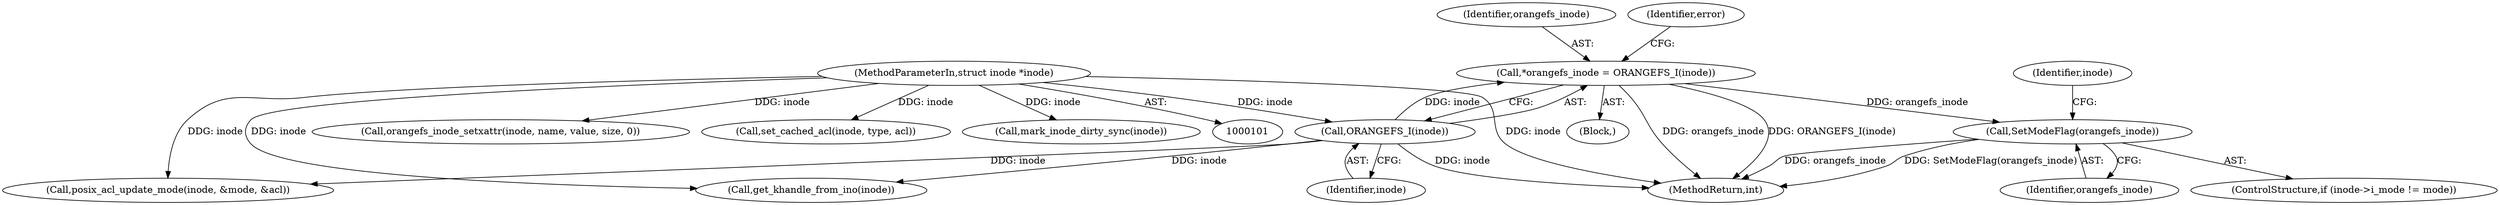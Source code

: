 digraph "0_linux_073931017b49d9458aa351605b43a7e34598caef_10@pointer" {
"1000107" [label="(Call,*orangefs_inode = ORANGEFS_I(inode))"];
"1000109" [label="(Call,ORANGEFS_I(inode))"];
"1000102" [label="(MethodParameterIn,struct inode *inode)"];
"1000161" [label="(Call,SetModeFlag(orangefs_inode))"];
"1000110" [label="(Identifier,inode)"];
"1000102" [label="(MethodParameterIn,struct inode *inode)"];
"1000253" [label="(MethodReturn,int)"];
"1000162" [label="(Identifier,orangefs_inode)"];
"1000140" [label="(Call,posix_acl_update_mode(inode, &mode, &acl))"];
"1000188" [label="(Call,get_khandle_from_ino(inode))"];
"1000108" [label="(Identifier,orangefs_inode)"];
"1000109" [label="(Call,ORANGEFS_I(inode))"];
"1000235" [label="(Call,orangefs_inode_setxattr(inode, name, value, size, 0))"];
"1000105" [label="(Block,)"];
"1000107" [label="(Call,*orangefs_inode = ORANGEFS_I(inode))"];
"1000113" [label="(Identifier,error)"];
"1000155" [label="(ControlStructure,if (inode->i_mode != mode))"];
"1000165" [label="(Identifier,inode)"];
"1000247" [label="(Call,set_cached_acl(inode, type, acl))"];
"1000168" [label="(Call,mark_inode_dirty_sync(inode))"];
"1000161" [label="(Call,SetModeFlag(orangefs_inode))"];
"1000107" -> "1000105"  [label="AST: "];
"1000107" -> "1000109"  [label="CFG: "];
"1000108" -> "1000107"  [label="AST: "];
"1000109" -> "1000107"  [label="AST: "];
"1000113" -> "1000107"  [label="CFG: "];
"1000107" -> "1000253"  [label="DDG: orangefs_inode"];
"1000107" -> "1000253"  [label="DDG: ORANGEFS_I(inode)"];
"1000109" -> "1000107"  [label="DDG: inode"];
"1000107" -> "1000161"  [label="DDG: orangefs_inode"];
"1000109" -> "1000110"  [label="CFG: "];
"1000110" -> "1000109"  [label="AST: "];
"1000109" -> "1000253"  [label="DDG: inode"];
"1000102" -> "1000109"  [label="DDG: inode"];
"1000109" -> "1000140"  [label="DDG: inode"];
"1000109" -> "1000188"  [label="DDG: inode"];
"1000102" -> "1000101"  [label="AST: "];
"1000102" -> "1000253"  [label="DDG: inode"];
"1000102" -> "1000140"  [label="DDG: inode"];
"1000102" -> "1000168"  [label="DDG: inode"];
"1000102" -> "1000188"  [label="DDG: inode"];
"1000102" -> "1000235"  [label="DDG: inode"];
"1000102" -> "1000247"  [label="DDG: inode"];
"1000161" -> "1000155"  [label="AST: "];
"1000161" -> "1000162"  [label="CFG: "];
"1000162" -> "1000161"  [label="AST: "];
"1000165" -> "1000161"  [label="CFG: "];
"1000161" -> "1000253"  [label="DDG: orangefs_inode"];
"1000161" -> "1000253"  [label="DDG: SetModeFlag(orangefs_inode)"];
}
